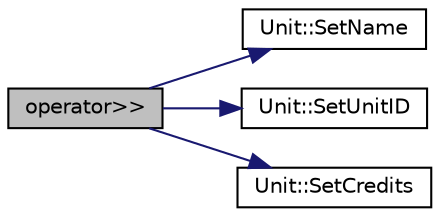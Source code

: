 digraph "operator&gt;&gt;"
{
  edge [fontname="Helvetica",fontsize="10",labelfontname="Helvetica",labelfontsize="10"];
  node [fontname="Helvetica",fontsize="10",shape=record];
  rankdir="LR";
  Node42 [label="operator\>\>",height=0.2,width=0.4,color="black", fillcolor="grey75", style="filled", fontcolor="black"];
  Node42 -> Node43 [color="midnightblue",fontsize="10",style="solid",fontname="Helvetica"];
  Node43 [label="Unit::SetName",height=0.2,width=0.4,color="black", fillcolor="white", style="filled",URL="$class_unit.html#a2fbf8e4aece001907a61011aa001efaa"];
  Node42 -> Node44 [color="midnightblue",fontsize="10",style="solid",fontname="Helvetica"];
  Node44 [label="Unit::SetUnitID",height=0.2,width=0.4,color="black", fillcolor="white", style="filled",URL="$class_unit.html#a0b99a553ac9e57456a2be7c8075996ad"];
  Node42 -> Node45 [color="midnightblue",fontsize="10",style="solid",fontname="Helvetica"];
  Node45 [label="Unit::SetCredits",height=0.2,width=0.4,color="black", fillcolor="white", style="filled",URL="$class_unit.html#ab71a0f015dcb682b31e3ad9fa87fe77c"];
}

